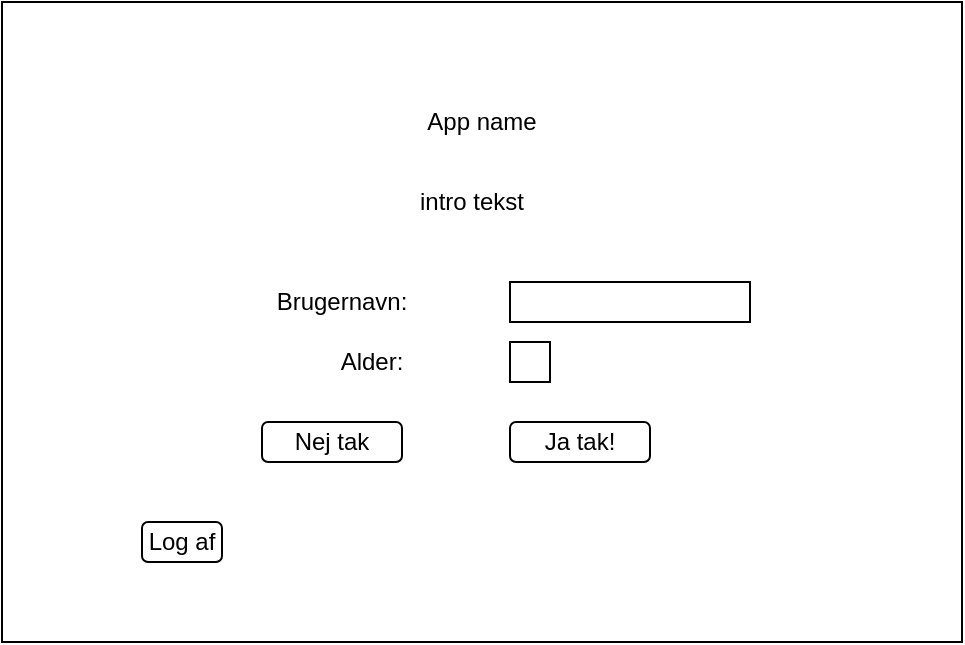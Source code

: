 <mxfile version="14.9.8" type="github">
  <diagram id="1hJ5PgOD3mKvyCdWh2Hb" name="Page-1">
    <mxGraphModel dx="970" dy="588" grid="1" gridSize="10" guides="1" tooltips="1" connect="1" arrows="1" fold="1" page="1" pageScale="1" pageWidth="827" pageHeight="1169" math="0" shadow="0">
      <root>
        <mxCell id="0" />
        <mxCell id="1" parent="0" />
        <mxCell id="QAJVZN91LAHlZY8mAgAB-1" value="" style="rounded=0;whiteSpace=wrap;html=1;" vertex="1" parent="1">
          <mxGeometry x="40" y="40" width="480" height="320" as="geometry" />
        </mxCell>
        <mxCell id="QAJVZN91LAHlZY8mAgAB-2" value="App name" style="text;html=1;strokeColor=none;fillColor=none;align=center;verticalAlign=middle;whiteSpace=wrap;rounded=0;" vertex="1" parent="1">
          <mxGeometry x="220" y="90" width="120" height="20" as="geometry" />
        </mxCell>
        <mxCell id="QAJVZN91LAHlZY8mAgAB-3" value="intro tekst" style="text;html=1;strokeColor=none;fillColor=none;align=center;verticalAlign=middle;whiteSpace=wrap;rounded=0;" vertex="1" parent="1">
          <mxGeometry x="240" y="130" width="70" height="20" as="geometry" />
        </mxCell>
        <mxCell id="QAJVZN91LAHlZY8mAgAB-4" value="Brugernavn:" style="text;html=1;strokeColor=none;fillColor=none;align=center;verticalAlign=middle;whiteSpace=wrap;rounded=0;" vertex="1" parent="1">
          <mxGeometry x="180" y="180" width="60" height="20" as="geometry" />
        </mxCell>
        <mxCell id="QAJVZN91LAHlZY8mAgAB-5" value="Alder:" style="text;html=1;strokeColor=none;fillColor=none;align=center;verticalAlign=middle;whiteSpace=wrap;rounded=0;" vertex="1" parent="1">
          <mxGeometry x="200" y="210" width="50" height="20" as="geometry" />
        </mxCell>
        <mxCell id="QAJVZN91LAHlZY8mAgAB-6" value="" style="rounded=0;whiteSpace=wrap;html=1;" vertex="1" parent="1">
          <mxGeometry x="294" y="180" width="120" height="20" as="geometry" />
        </mxCell>
        <mxCell id="QAJVZN91LAHlZY8mAgAB-7" value="" style="rounded=0;whiteSpace=wrap;html=1;" vertex="1" parent="1">
          <mxGeometry x="294" y="210" width="20" height="20" as="geometry" />
        </mxCell>
        <mxCell id="QAJVZN91LAHlZY8mAgAB-8" value="Nej tak" style="rounded=1;whiteSpace=wrap;html=1;" vertex="1" parent="1">
          <mxGeometry x="170" y="250" width="70" height="20" as="geometry" />
        </mxCell>
        <mxCell id="QAJVZN91LAHlZY8mAgAB-9" value="Ja tak!" style="rounded=1;whiteSpace=wrap;html=1;" vertex="1" parent="1">
          <mxGeometry x="294" y="250" width="70" height="20" as="geometry" />
        </mxCell>
        <mxCell id="QAJVZN91LAHlZY8mAgAB-10" value="Log af" style="rounded=1;whiteSpace=wrap;html=1;" vertex="1" parent="1">
          <mxGeometry x="110" y="300" width="40" height="20" as="geometry" />
        </mxCell>
      </root>
    </mxGraphModel>
  </diagram>
</mxfile>
